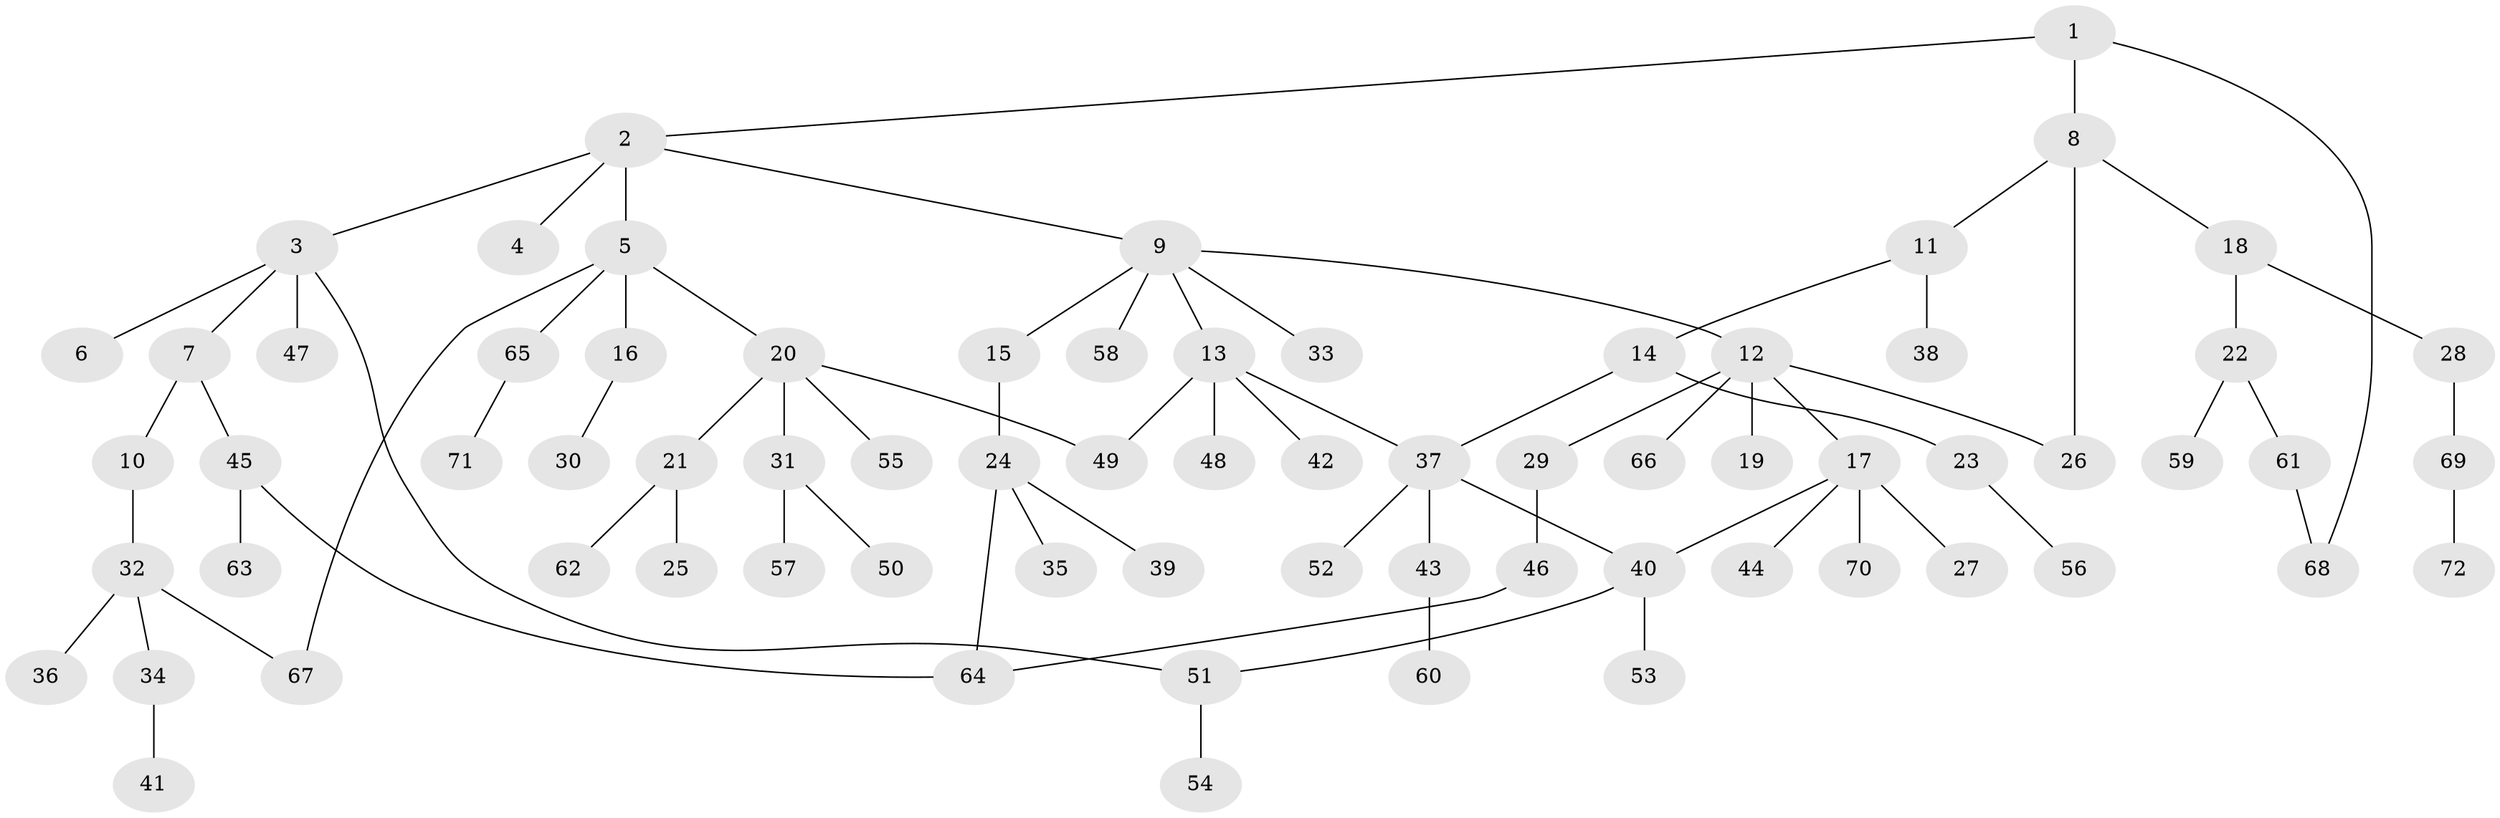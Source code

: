 // Generated by graph-tools (version 1.1) at 2025/10/02/27/25 16:10:51]
// undirected, 72 vertices, 80 edges
graph export_dot {
graph [start="1"]
  node [color=gray90,style=filled];
  1;
  2;
  3;
  4;
  5;
  6;
  7;
  8;
  9;
  10;
  11;
  12;
  13;
  14;
  15;
  16;
  17;
  18;
  19;
  20;
  21;
  22;
  23;
  24;
  25;
  26;
  27;
  28;
  29;
  30;
  31;
  32;
  33;
  34;
  35;
  36;
  37;
  38;
  39;
  40;
  41;
  42;
  43;
  44;
  45;
  46;
  47;
  48;
  49;
  50;
  51;
  52;
  53;
  54;
  55;
  56;
  57;
  58;
  59;
  60;
  61;
  62;
  63;
  64;
  65;
  66;
  67;
  68;
  69;
  70;
  71;
  72;
  1 -- 2;
  1 -- 8;
  1 -- 68;
  2 -- 3;
  2 -- 4;
  2 -- 5;
  2 -- 9;
  3 -- 6;
  3 -- 7;
  3 -- 47;
  3 -- 51;
  5 -- 16;
  5 -- 20;
  5 -- 65;
  5 -- 67;
  7 -- 10;
  7 -- 45;
  8 -- 11;
  8 -- 18;
  8 -- 26;
  9 -- 12;
  9 -- 13;
  9 -- 15;
  9 -- 33;
  9 -- 58;
  10 -- 32;
  11 -- 14;
  11 -- 38;
  12 -- 17;
  12 -- 19;
  12 -- 26;
  12 -- 29;
  12 -- 66;
  13 -- 37;
  13 -- 42;
  13 -- 48;
  13 -- 49;
  14 -- 23;
  14 -- 37;
  15 -- 24;
  16 -- 30;
  17 -- 27;
  17 -- 44;
  17 -- 70;
  17 -- 40;
  18 -- 22;
  18 -- 28;
  20 -- 21;
  20 -- 31;
  20 -- 55;
  20 -- 49;
  21 -- 25;
  21 -- 62;
  22 -- 59;
  22 -- 61;
  23 -- 56;
  24 -- 35;
  24 -- 39;
  24 -- 64;
  28 -- 69;
  29 -- 46;
  31 -- 50;
  31 -- 57;
  32 -- 34;
  32 -- 36;
  32 -- 67;
  34 -- 41;
  37 -- 40;
  37 -- 43;
  37 -- 52;
  40 -- 53;
  40 -- 51;
  43 -- 60;
  45 -- 63;
  45 -- 64;
  46 -- 64;
  51 -- 54;
  61 -- 68;
  65 -- 71;
  69 -- 72;
}
